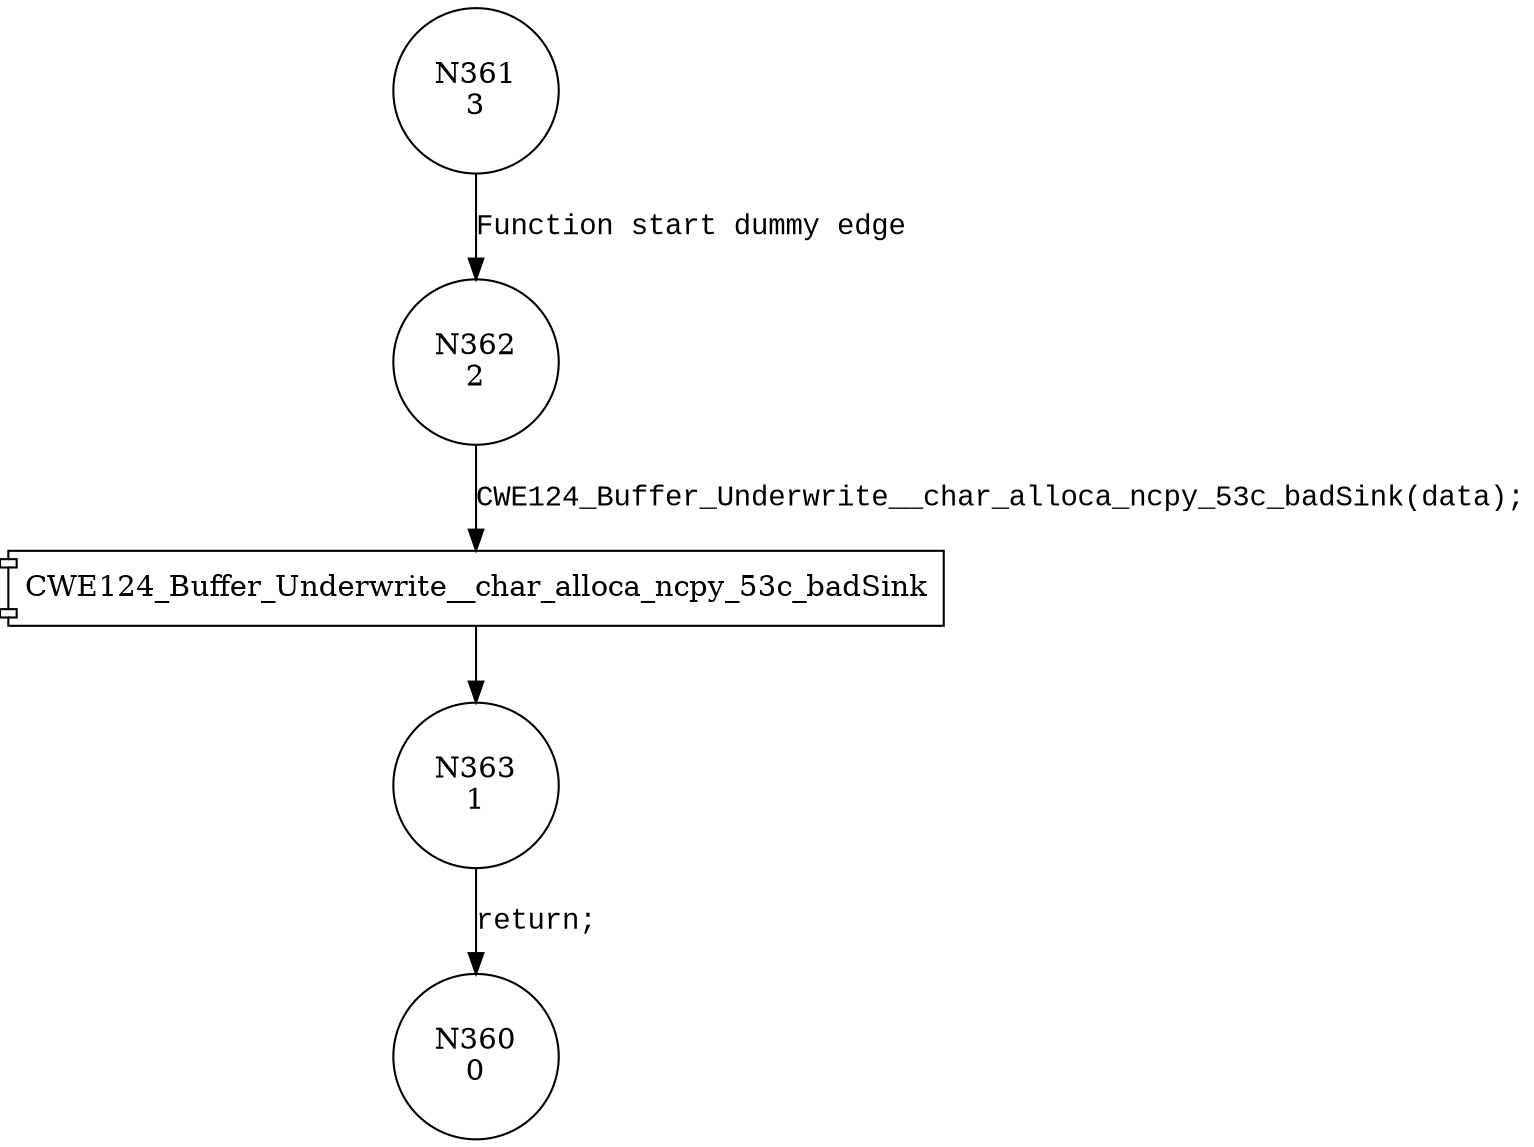 digraph CWE124_Buffer_Underwrite__char_alloca_ncpy_53b_badSink {
361 [shape="circle" label="N361\n3"]
362 [shape="circle" label="N362\n2"]
363 [shape="circle" label="N363\n1"]
360 [shape="circle" label="N360\n0"]
361 -> 362 [label="Function start dummy edge" fontname="Courier New"]
100008 [shape="component" label="CWE124_Buffer_Underwrite__char_alloca_ncpy_53c_badSink"]
362 -> 100008 [label="CWE124_Buffer_Underwrite__char_alloca_ncpy_53c_badSink(data);" fontname="Courier New"]
100008 -> 363 [label="" fontname="Courier New"]
363 -> 360 [label="return;" fontname="Courier New"]
}